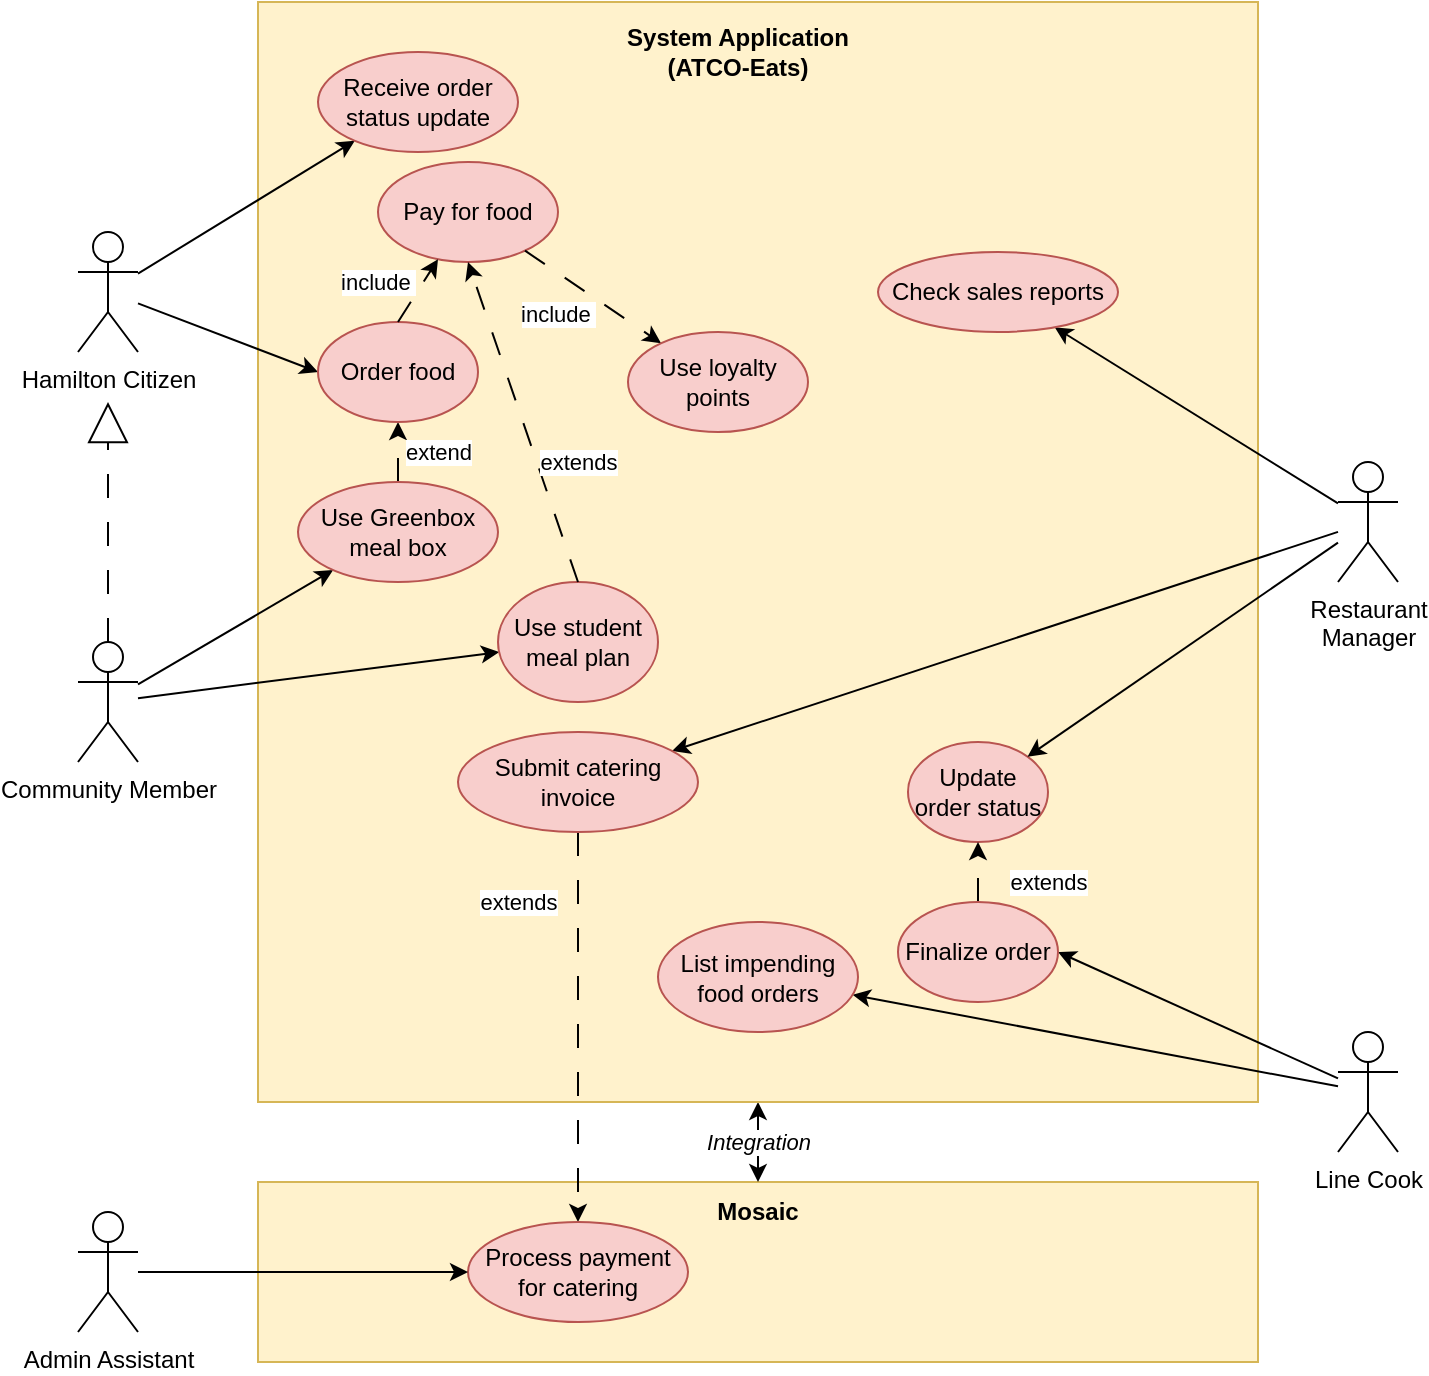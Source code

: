 <mxfile version="21.7.1" type="device">
  <diagram name="Page-1" id="q_wVknq4FCawdSFccCfa">
    <mxGraphModel dx="940" dy="762" grid="1" gridSize="10" guides="1" tooltips="1" connect="1" arrows="1" fold="1" page="1" pageScale="1" pageWidth="850" pageHeight="1100" math="0" shadow="0">
      <root>
        <mxCell id="0" />
        <mxCell id="1" parent="0" />
        <mxCell id="eAHeUNQns_pMhjONrrmw-18" value="" style="rounded=0;whiteSpace=wrap;html=1;fillColor=#fff2cc;strokeColor=#d6b656;" parent="1" vertex="1">
          <mxGeometry x="440" y="750" width="500" height="90" as="geometry" />
        </mxCell>
        <mxCell id="eAHeUNQns_pMhjONrrmw-20" value="Integration" style="edgeStyle=none;rounded=0;orthogonalLoop=1;jettySize=auto;html=1;startArrow=classic;startFill=1;fontStyle=2" parent="1" source="ga9MKrRhZ99mPaaQuCAq-2" target="eAHeUNQns_pMhjONrrmw-18" edge="1">
          <mxGeometry relative="1" as="geometry" />
        </mxCell>
        <mxCell id="ga9MKrRhZ99mPaaQuCAq-2" value="" style="rounded=0;whiteSpace=wrap;html=1;fillColor=#fff2cc;strokeColor=#d6b656;" parent="1" vertex="1">
          <mxGeometry x="440" y="160" width="500" height="550" as="geometry" />
        </mxCell>
        <mxCell id="ga9MKrRhZ99mPaaQuCAq-20" style="edgeStyle=none;rounded=0;orthogonalLoop=1;jettySize=auto;html=1;" parent="1" source="ga9MKrRhZ99mPaaQuCAq-3" target="ga9MKrRhZ99mPaaQuCAq-15" edge="1">
          <mxGeometry relative="1" as="geometry" />
        </mxCell>
        <mxCell id="ga9MKrRhZ99mPaaQuCAq-23" style="edgeStyle=none;rounded=0;orthogonalLoop=1;jettySize=auto;html=1;entryX=0;entryY=0.5;entryDx=0;entryDy=0;" parent="1" source="ga9MKrRhZ99mPaaQuCAq-3" target="ga9MKrRhZ99mPaaQuCAq-8" edge="1">
          <mxGeometry relative="1" as="geometry" />
        </mxCell>
        <mxCell id="ga9MKrRhZ99mPaaQuCAq-4" value="Admin Assistant" style="shape=umlActor;verticalLabelPosition=bottom;verticalAlign=top;html=1;outlineConnect=0;" parent="1" vertex="1">
          <mxGeometry x="350" y="765" width="30" height="60" as="geometry" />
        </mxCell>
        <mxCell id="ga9MKrRhZ99mPaaQuCAq-29" style="edgeStyle=none;rounded=0;orthogonalLoop=1;jettySize=auto;html=1;" parent="1" source="ga9MKrRhZ99mPaaQuCAq-5" target="ga9MKrRhZ99mPaaQuCAq-28" edge="1">
          <mxGeometry relative="1" as="geometry" />
        </mxCell>
        <mxCell id="eAHeUNQns_pMhjONrrmw-17" style="edgeStyle=none;rounded=0;orthogonalLoop=1;jettySize=auto;html=1;" parent="1" source="ga9MKrRhZ99mPaaQuCAq-5" target="eAHeUNQns_pMhjONrrmw-16" edge="1">
          <mxGeometry relative="1" as="geometry" />
        </mxCell>
        <mxCell id="ga9MKrRhZ99mPaaQuCAq-5" value="Restaurant&lt;br&gt;Manager" style="shape=umlActor;verticalLabelPosition=bottom;verticalAlign=top;html=1;outlineConnect=0;" parent="1" vertex="1">
          <mxGeometry x="980" y="390" width="30" height="60" as="geometry" />
        </mxCell>
        <mxCell id="ga9MKrRhZ99mPaaQuCAq-12" style="edgeStyle=none;rounded=0;orthogonalLoop=1;jettySize=auto;html=1;" parent="1" source="ga9MKrRhZ99mPaaQuCAq-6" target="ga9MKrRhZ99mPaaQuCAq-11" edge="1">
          <mxGeometry relative="1" as="geometry" />
        </mxCell>
        <mxCell id="ga9MKrRhZ99mPaaQuCAq-14" style="edgeStyle=none;rounded=0;orthogonalLoop=1;jettySize=auto;html=1;entryX=1;entryY=0.5;entryDx=0;entryDy=0;" parent="1" source="ga9MKrRhZ99mPaaQuCAq-6" target="osg6OzsrTj_LLEl0Ihfz-1" edge="1">
          <mxGeometry relative="1" as="geometry">
            <mxPoint x="825" y="573" as="targetPoint" />
          </mxGeometry>
        </mxCell>
        <mxCell id="ga9MKrRhZ99mPaaQuCAq-6" value="Line Cook" style="shape=umlActor;verticalLabelPosition=bottom;verticalAlign=top;html=1;outlineConnect=0;" parent="1" vertex="1">
          <mxGeometry x="980" y="675" width="30" height="60" as="geometry" />
        </mxCell>
        <mxCell id="eAHeUNQns_pMhjONrrmw-8" value="extend" style="edgeStyle=none;rounded=0;orthogonalLoop=1;jettySize=auto;html=1;dashed=1;dashPattern=12 12;exitX=0.5;exitY=0;exitDx=0;exitDy=0;entryX=0.5;entryY=1;entryDx=0;entryDy=0;" parent="1" source="eAHeUNQns_pMhjONrrmw-7" target="ga9MKrRhZ99mPaaQuCAq-8" edge="1">
          <mxGeometry y="-20" relative="1" as="geometry">
            <mxPoint as="offset" />
            <mxPoint x="340" y="570" as="targetPoint" />
          </mxGeometry>
        </mxCell>
        <mxCell id="ga9MKrRhZ99mPaaQuCAq-8" value="Order food" style="ellipse;whiteSpace=wrap;html=1;fillColor=#f8cecc;strokeColor=#b85450;" parent="1" vertex="1">
          <mxGeometry x="470" y="320" width="80" height="50" as="geometry" />
        </mxCell>
        <mxCell id="ga9MKrRhZ99mPaaQuCAq-11" value="List impending food orders" style="ellipse;whiteSpace=wrap;html=1;fillColor=#f8cecc;strokeColor=#b85450;" parent="1" vertex="1">
          <mxGeometry x="640" y="620" width="100" height="55" as="geometry" />
        </mxCell>
        <mxCell id="ga9MKrRhZ99mPaaQuCAq-13" value="Update order status" style="ellipse;whiteSpace=wrap;html=1;fillColor=#f8cecc;strokeColor=#b85450;" parent="1" vertex="1">
          <mxGeometry x="765" y="530" width="70" height="50" as="geometry" />
        </mxCell>
        <mxCell id="ga9MKrRhZ99mPaaQuCAq-15" value="Receive order status update" style="ellipse;whiteSpace=wrap;html=1;fillColor=#f8cecc;strokeColor=#b85450;" parent="1" vertex="1">
          <mxGeometry x="470" y="185" width="100" height="50" as="geometry" />
        </mxCell>
        <mxCell id="eAHeUNQns_pMhjONrrmw-4" style="rounded=0;orthogonalLoop=1;jettySize=auto;html=1;" parent="1" source="ga9MKrRhZ99mPaaQuCAq-1" target="eAHeUNQns_pMhjONrrmw-3" edge="1">
          <mxGeometry relative="1" as="geometry" />
        </mxCell>
        <mxCell id="eAHeUNQns_pMhjONrrmw-9" style="edgeStyle=none;rounded=0;orthogonalLoop=1;jettySize=auto;html=1;" parent="1" source="ga9MKrRhZ99mPaaQuCAq-1" target="eAHeUNQns_pMhjONrrmw-7" edge="1">
          <mxGeometry relative="1" as="geometry" />
        </mxCell>
        <mxCell id="ga9MKrRhZ99mPaaQuCAq-1" value="Community Member" style="shape=umlActor;verticalLabelPosition=bottom;verticalAlign=top;html=1;outlineConnect=0;" parent="1" vertex="1">
          <mxGeometry x="350" y="480" width="30" height="60" as="geometry" />
        </mxCell>
        <mxCell id="eAHeUNQns_pMhjONrrmw-5" style="rounded=0;orthogonalLoop=1;jettySize=auto;html=1;dashed=1;dashPattern=12 12;exitX=0.5;exitY=0;exitDx=0;exitDy=0;entryX=0.5;entryY=1;entryDx=0;entryDy=0;" parent="1" source="osg6OzsrTj_LLEl0Ihfz-1" target="ga9MKrRhZ99mPaaQuCAq-13" edge="1">
          <mxGeometry relative="1" as="geometry">
            <mxPoint x="710" y="630" as="targetPoint" />
          </mxGeometry>
        </mxCell>
        <mxCell id="eAHeUNQns_pMhjONrrmw-6" value="extends" style="edgeLabel;html=1;align=center;verticalAlign=middle;resizable=0;points=[];" parent="eAHeUNQns_pMhjONrrmw-5" vertex="1" connectable="0">
          <mxGeometry x="-0.288" y="1" relative="1" as="geometry">
            <mxPoint x="36" as="offset" />
          </mxGeometry>
        </mxCell>
        <mxCell id="ga9MKrRhZ99mPaaQuCAq-21" value="Pay for food" style="ellipse;whiteSpace=wrap;html=1;fillColor=#f8cecc;strokeColor=#b85450;" parent="1" vertex="1">
          <mxGeometry x="500" y="240" width="90" height="50" as="geometry" />
        </mxCell>
        <mxCell id="ga9MKrRhZ99mPaaQuCAq-27" value="include&amp;nbsp;" style="edgeStyle=none;rounded=0;orthogonalLoop=1;jettySize=auto;html=1;dashed=1;dashPattern=12 12;" parent="1" source="ga9MKrRhZ99mPaaQuCAq-21" target="ga9MKrRhZ99mPaaQuCAq-26" edge="1">
          <mxGeometry x="-0.239" y="-17" relative="1" as="geometry">
            <mxPoint as="offset" />
          </mxGeometry>
        </mxCell>
        <mxCell id="ga9MKrRhZ99mPaaQuCAq-26" value="Use loyalty points" style="ellipse;whiteSpace=wrap;html=1;fillColor=#f8cecc;strokeColor=#b85450;" parent="1" vertex="1">
          <mxGeometry x="625" y="325" width="90" height="50" as="geometry" />
        </mxCell>
        <mxCell id="ga9MKrRhZ99mPaaQuCAq-28" value="Check sales reports" style="ellipse;whiteSpace=wrap;html=1;fillColor=#f8cecc;strokeColor=#b85450;" parent="1" vertex="1">
          <mxGeometry x="750" y="285" width="120" height="40" as="geometry" />
        </mxCell>
        <mxCell id="ga9MKrRhZ99mPaaQuCAq-36" value="System Application (ATCO-Eats)" style="text;html=1;strokeColor=none;fillColor=none;align=center;verticalAlign=middle;whiteSpace=wrap;rounded=0;fontStyle=1" parent="1" vertex="1">
          <mxGeometry x="620" y="170" width="120" height="30" as="geometry" />
        </mxCell>
        <mxCell id="eAHeUNQns_pMhjONrrmw-3" value="Use student meal plan" style="ellipse;whiteSpace=wrap;html=1;fillColor=#f8cecc;strokeColor=#b85450;" parent="1" vertex="1">
          <mxGeometry x="560" y="450" width="80" height="60" as="geometry" />
        </mxCell>
        <mxCell id="eAHeUNQns_pMhjONrrmw-7" value="Use Greenbox meal box" style="ellipse;whiteSpace=wrap;html=1;fillColor=#f8cecc;strokeColor=#b85450;" parent="1" vertex="1">
          <mxGeometry x="460" y="400" width="100" height="50" as="geometry" />
        </mxCell>
        <mxCell id="eAHeUNQns_pMhjONrrmw-21" style="edgeStyle=none;rounded=0;orthogonalLoop=1;jettySize=auto;html=1;dashed=1;dashPattern=12 12;" parent="1" source="eAHeUNQns_pMhjONrrmw-16" target="ga9MKrRhZ99mPaaQuCAq-24" edge="1">
          <mxGeometry relative="1" as="geometry" />
        </mxCell>
        <mxCell id="eAHeUNQns_pMhjONrrmw-16" value="Submit catering invoice" style="ellipse;whiteSpace=wrap;html=1;fillColor=#f8cecc;strokeColor=#b85450;" parent="1" vertex="1">
          <mxGeometry x="540" y="525" width="120" height="50" as="geometry" />
        </mxCell>
        <mxCell id="eAHeUNQns_pMhjONrrmw-19" value="Mosaic" style="text;html=1;strokeColor=none;fillColor=none;align=center;verticalAlign=middle;whiteSpace=wrap;rounded=0;fontStyle=1" parent="1" vertex="1">
          <mxGeometry x="630" y="750" width="120" height="30" as="geometry" />
        </mxCell>
        <mxCell id="ga9MKrRhZ99mPaaQuCAq-24" value="Process payment for catering" style="ellipse;whiteSpace=wrap;html=1;fillColor=#f8cecc;strokeColor=#b85450;" parent="1" vertex="1">
          <mxGeometry x="545" y="770" width="110" height="50" as="geometry" />
        </mxCell>
        <mxCell id="ga9MKrRhZ99mPaaQuCAq-25" style="edgeStyle=none;rounded=0;orthogonalLoop=1;jettySize=auto;html=1;" parent="1" source="ga9MKrRhZ99mPaaQuCAq-4" target="ga9MKrRhZ99mPaaQuCAq-24" edge="1">
          <mxGeometry relative="1" as="geometry" />
        </mxCell>
        <mxCell id="osg6OzsrTj_LLEl0Ihfz-1" value="Finalize order" style="ellipse;whiteSpace=wrap;html=1;fillColor=#f8cecc;strokeColor=#b85450;" parent="1" vertex="1">
          <mxGeometry x="760" y="610" width="80" height="50" as="geometry" />
        </mxCell>
        <mxCell id="osg6OzsrTj_LLEl0Ihfz-2" style="rounded=0;orthogonalLoop=1;jettySize=auto;html=1;dashed=1;dashPattern=12 12;exitX=0.5;exitY=0;exitDx=0;exitDy=0;entryX=0.5;entryY=1;entryDx=0;entryDy=0;" parent="1" source="eAHeUNQns_pMhjONrrmw-3" target="ga9MKrRhZ99mPaaQuCAq-21" edge="1">
          <mxGeometry relative="1" as="geometry">
            <mxPoint x="820" y="330" as="sourcePoint" />
            <mxPoint x="820" y="300" as="targetPoint" />
          </mxGeometry>
        </mxCell>
        <mxCell id="osg6OzsrTj_LLEl0Ihfz-3" value="extends" style="edgeLabel;html=1;align=center;verticalAlign=middle;resizable=0;points=[];" parent="osg6OzsrTj_LLEl0Ihfz-2" vertex="1" connectable="0">
          <mxGeometry x="-0.288" y="1" relative="1" as="geometry">
            <mxPoint x="20" y="-4" as="offset" />
          </mxGeometry>
        </mxCell>
        <mxCell id="osg6OzsrTj_LLEl0Ihfz-5" style="edgeStyle=none;rounded=0;orthogonalLoop=1;jettySize=auto;html=1;entryX=1;entryY=0;entryDx=0;entryDy=0;" parent="1" source="ga9MKrRhZ99mPaaQuCAq-5" target="ga9MKrRhZ99mPaaQuCAq-13" edge="1">
          <mxGeometry relative="1" as="geometry">
            <mxPoint x="1010" y="315" as="sourcePoint" />
            <mxPoint x="880" y="315" as="targetPoint" />
          </mxGeometry>
        </mxCell>
        <mxCell id="osg6OzsrTj_LLEl0Ihfz-8" value="extends" style="edgeLabel;html=1;align=center;verticalAlign=middle;resizable=0;points=[];" parent="1" vertex="1" connectable="0">
          <mxGeometry x="570.0" y="610.004" as="geometry" />
        </mxCell>
        <mxCell id="Lu0332NR3b0o4mOSPcQ5-1" value="include&amp;nbsp;" style="edgeStyle=none;rounded=0;orthogonalLoop=1;jettySize=auto;html=1;dashed=1;dashPattern=12 12;exitX=0.5;exitY=0;exitDx=0;exitDy=0;" edge="1" parent="1" source="ga9MKrRhZ99mPaaQuCAq-8" target="ga9MKrRhZ99mPaaQuCAq-21">
          <mxGeometry x="-0.382" y="19" relative="1" as="geometry">
            <mxPoint as="offset" />
            <mxPoint x="584" y="294" as="sourcePoint" />
            <mxPoint x="652" y="341" as="targetPoint" />
          </mxGeometry>
        </mxCell>
        <mxCell id="Lu0332NR3b0o4mOSPcQ5-2" value="" style="edgeStyle=none;rounded=0;orthogonalLoop=1;jettySize=auto;html=1;endArrow=block;endFill=0;dashed=1;dashPattern=12 12;startSize=6;endSize=18;" edge="1" parent="1" source="ga9MKrRhZ99mPaaQuCAq-1">
          <mxGeometry relative="1" as="geometry">
            <mxPoint x="365" y="360" as="targetPoint" />
            <mxPoint x="365" y="400" as="sourcePoint" />
          </mxGeometry>
        </mxCell>
        <mxCell id="ga9MKrRhZ99mPaaQuCAq-3" value="Hamilton Citizen" style="shape=umlActor;verticalLabelPosition=bottom;verticalAlign=top;html=1;outlineConnect=0;" parent="1" vertex="1">
          <mxGeometry x="350" y="275" width="30" height="60" as="geometry" />
        </mxCell>
      </root>
    </mxGraphModel>
  </diagram>
</mxfile>
